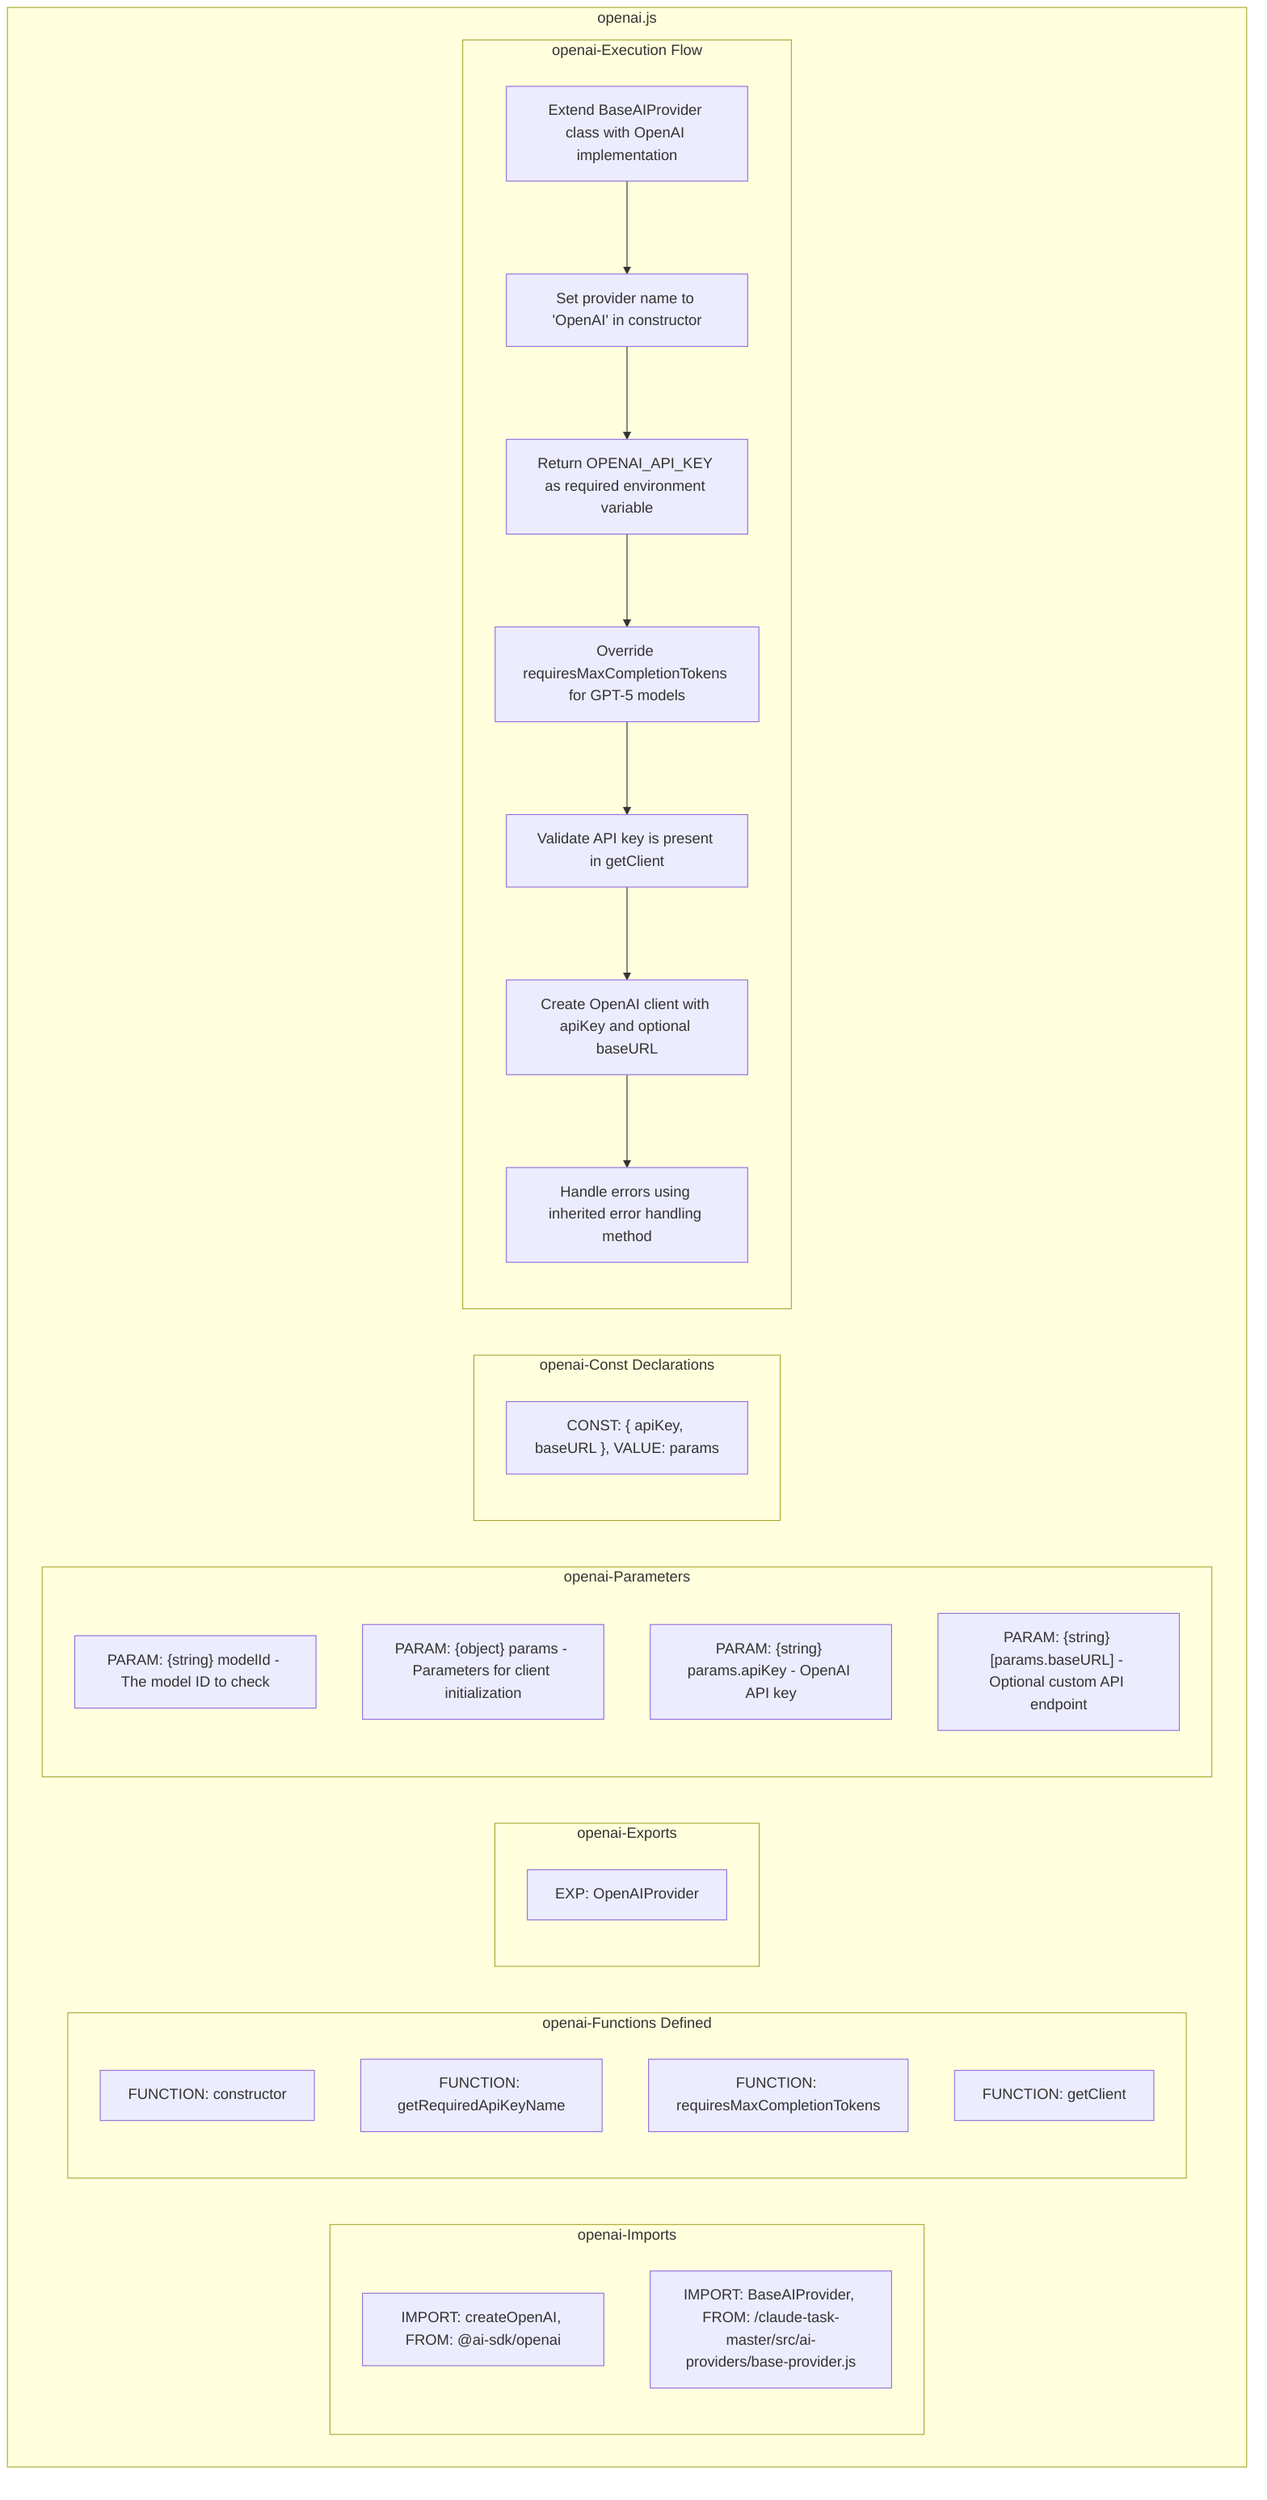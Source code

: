 flowchart TB
    subgraph openai-Imports["openai-Imports"]
        I1["IMPORT: createOpenAI, FROM: @ai-sdk/openai"]
        I2["IMPORT: BaseAIProvider, FROM: /claude-task-master/src/ai-providers/base-provider.js"]
    end
    
    subgraph openai-FunctionsDefined["openai-Functions Defined"]
        FU1["FUNCTION: constructor"]
        FU2["FUNCTION: getRequiredApiKeyName"]
        FU3["FUNCTION: requiresMaxCompletionTokens"]
        FU4["FUNCTION: getClient"]
    end
    
    subgraph openai-Exports["openai-Exports"]
        E1["EXP: OpenAIProvider"]
    end
    
    subgraph openai-Parameters["openai-Parameters"]
        P1["PARAM: {string} modelId - The model ID to check"]
        P2["PARAM: {object} params - Parameters for client initialization"]
        P3["PARAM: {string} params.apiKey - OpenAI API key"]
        P4["PARAM: {string} [params.baseURL] - Optional custom API endpoint"]
    end
    
    subgraph openai-Constants["openai-Const Declarations"]
        C1["CONST: { apiKey, baseURL }, VALUE: params"]
    end
    
    subgraph openai-ExecutionFlow["openai-Execution Flow"]
        FL1["Extend BaseAIProvider class with OpenAI implementation"]
        FL2["Set provider name to 'OpenAI' in constructor"]
        FL3["Return OPENAI_API_KEY as required environment variable"]
        FL4["Override requiresMaxCompletionTokens for GPT-5 models"]
        FL5["Validate API key is present in getClient"]
        FL6["Create OpenAI client with apiKey and optional baseURL"]
        FL7["Handle errors using inherited error handling method"]
    end
    
    subgraph openai["openai.js"]
        openai-Imports
        openai-FunctionsDefined
        openai-Exports
        openai-Parameters
        openai-Constants
        openai-ExecutionFlow
    end
    
    FL1 --> FL2
    FL2 --> FL3
    FL3 --> FL4
    FL4 --> FL5
    FL5 --> FL6
    FL6 --> FL7